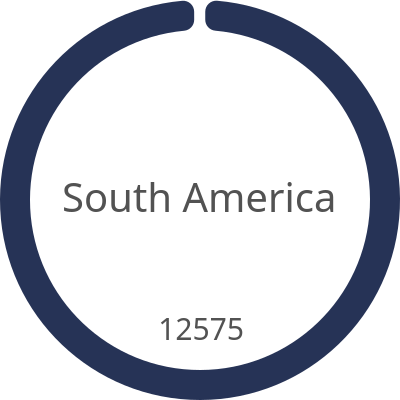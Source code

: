 
  {
    "$schema": "https://vega.github.io/schema/vega/v5.json",
    "description": "A basic donut chart example.",
    "width": 200,
    "height": 200,
    "autosize": "none",
  
    "signals": [
      {"name": "startAngle", "value": 0},
      {"name": "endAngle", "value": 6.29},
      {"name": "padAngle", "value": 0.04},
      {"name": "innerRadius", "value": 85},
      {"name": "cornerRadius", "value": 5.5},
      {"name": "sort", "value": false},
      {
        "name": "selected",
        "value": "",
        "on": [{"events": "mouseover", "update": "datum"}]
      }
    ],
  
    "data": [
      {
        "name": "table",
        "values": [
          {"id": 1, "field": 12575},
          {"id": 2, "field": 3},
          {"id": 3, "field": 17}
        ],
        "transform": [
          {
            "type": "pie",
            "field": "field",
            "startAngle": {"signal": "startAngle"},
            "endAngle": {"signal": "endAngle"},
            "sort": {"signal": "sort"}
          }
        ]
      },
      {
        "name": "fieldSum",
        "source": "table",
        "transform": [
          {
            "type": "aggregate",
            "fields": ["id"],
            "ops": ["sum"],
            "as": ["sum"]
          }
        ]
      }
    ],
  
    "scales": [
      {
        "name": "color",
        "type": "ordinal",
        "domain": {"data": "table", "field": "id"},
        "range": [
            "#263356",
            "#c0471c",
            "#865a33"
        ]
      }
    ],
  
    "marks": [
      {
        "type": "arc",
        "from": {"data": "table"},
        "encode": {
          "enter": {
            "fill": {"scale": "color", "field": "id"},
            "x": {"signal": "width / 2"},
            "y": {"signal": "height / 2"}
          },
          "update": {
            "startAngle": {"field": "startAngle"},
            "endAngle": {"field": "endAngle"},
            "padAngle": {"signal": "padAngle"},
            "innerRadius": {"signal": "innerRadius"},
            "outerRadius": {"signal": "width / 2"},
            "cornerRadius": {"signal": "cornerRadius"}
          }
        }
      },
      {
        "type": "text",
        "encode": {
          "enter": {"fill": {"value": "#525252"}, "text": {"value": ""}},
          "update": {
            "opacity": {"value": 1},
            "x": {"signal": "width / 2"},
            "y": {"signal": "height / 2"},
            "align": {"value": "center"},
            "baseline": {"value": "middle"},
            "fontSize": {"value": 20},
            "text": {"value": "South America"}
          }
        }
        },
        {
            "name": "mark_id",
            "type": "text",
            "from": {"data": "table"},
            "encode": {
              "enter": {
                "text": {
                  "signal": "if(datum['endAngle'] - datum['startAngle'] < 0.3, '', format(datum['field']/1, ''))"
                },
                "x": {"signal": "if(width >= height, height, width) / 2"},
                "y": {"signal": "if(width >= height, height, width) / 2"},
                "radius": {
                  "signal": "if(selected && selected.id == datum.id, if(width >= height, height, width) / 2 * 1.05 * 0.65, if(width >= height, height, width) / 2 * 0.65)"
                },
                "theta": {"signal": "(datum['startAngle'] + datum['endAngle'])/2"},
                "fill": {"value": "scales"},
                "fontSize": {"value": 15},
                "align": {"value": "center"},
                "baseline": {"value": "middle"}
              }
            }
          }
    ]
  }
  